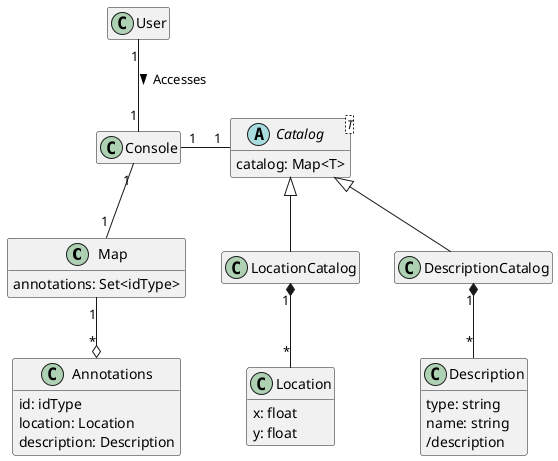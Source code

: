@startuml Domain Model
scale 1
' skinparam style strictuml
' Disables the icons on the class attributes (colored icons)
' skinparam classAttributeIconSize 0 

' Create a UML domain model.
hide empty members

class Map {
    annotations: Set<idType>
}

class Annotations {
    id: idType
    location: Location
    description: Description 
} 

class Location {
    x: float
    y: float 
} 

class Description {
    type: string
    name: string
    /description
}

class Console {

}

class User {

}

' Subclasses for location and description
abstract class Catalog <T> {
    catalog: Map<T>
}

class DescriptionCatalog {

}

class LocationCatalog {

}

Catalog <|-- DescriptionCatalog
Catalog <|-- LocationCatalog

Map "1" --o  "*" Annotations

Console "1" -- "1" Map

Location "*" -up-* "1" LocationCatalog
Description "*" -up-* "1" DescriptionCatalog

User "1" -- "1" Console : Accesses >

Console "1" - "     1" Catalog
@enduml
